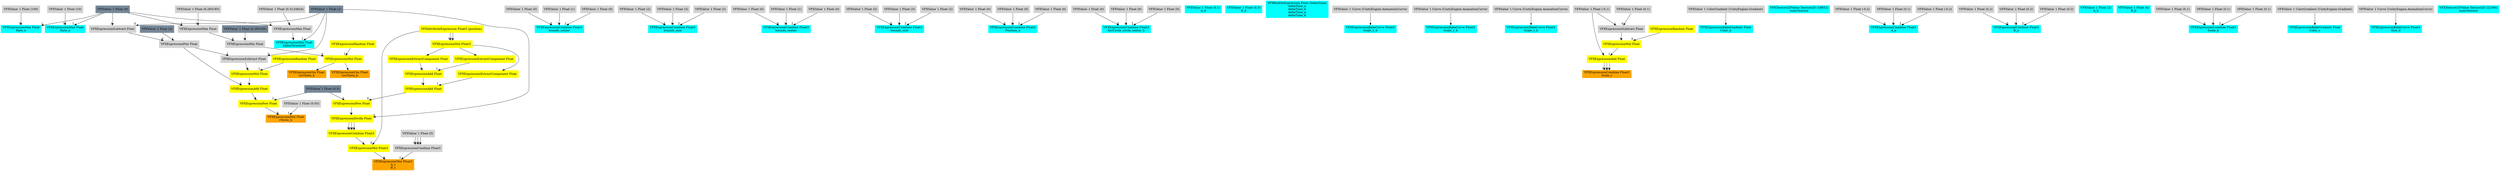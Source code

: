 digraph G {
node0 [shape="box" color="cyan" style="filled" label="VFXExpressionMax Float
Rate_a"]
node1 [shape="box" color="lightgray" style="filled" label="VFXValue`1 Float (100)"]
node2 [shape="box" color="lightslategray" style="filled" label="VFXValue`1 Float (0)"]
node3 [shape="box" color="cyan" style="filled" label="VFXExpressionCombine Float3
bounds_center"]
node4 [shape="box" color="lightgray" style="filled" label="VFXValue`1 Float (0)"]
node5 [shape="box" color="lightgray" style="filled" label="VFXValue`1 Float (1)"]
node6 [shape="box" color="lightgray" style="filled" label="VFXValue`1 Float (0)"]
node7 [shape="box" color="cyan" style="filled" label="VFXExpressionCombine Float3
bounds_size"]
node8 [shape="box" color="lightgray" style="filled" label="VFXValue`1 Float (2)"]
node9 [shape="box" color="lightgray" style="filled" label="VFXValue`1 Float (3)"]
node10 [shape="box" color="lightgray" style="filled" label="VFXValue`1 Float (2)"]
node11 [shape="box" color="cyan" style="filled" label="VFXExpressionMax Float
Rate_a"]
node12 [shape="box" color="lightgray" style="filled" label="VFXValue`1 Float (10)"]
node13 [shape="box" color="cyan" style="filled" label="VFXExpressionCombine Float3
bounds_center"]
node14 [shape="box" color="lightgray" style="filled" label="VFXValue`1 Float (0)"]
node15 [shape="box" color="lightgray" style="filled" label="VFXValue`1 Float (1)"]
node16 [shape="box" color="lightgray" style="filled" label="VFXValue`1 Float (0)"]
node17 [shape="box" color="cyan" style="filled" label="VFXExpressionCombine Float3
bounds_size"]
node18 [shape="box" color="lightgray" style="filled" label="VFXValue`1 Float (2)"]
node19 [shape="box" color="lightgray" style="filled" label="VFXValue`1 Float (3)"]
node20 [shape="box" color="lightgray" style="filled" label="VFXValue`1 Float (2)"]
node21 [shape="box" color="cyan" style="filled" label="VFXExpressionCombine Float3
Position_a"]
node22 [shape="box" color="lightgray" style="filled" label="VFXValue`1 Float (0)"]
node23 [shape="box" color="lightgray" style="filled" label="VFXValue`1 Float (0)"]
node24 [shape="box" color="lightgray" style="filled" label="VFXValue`1 Float (0)"]
node25 [shape="box" color="orange" style="filled" label="VFXExpressionMul Float
rNorm_b"]
node26 [shape="box" color="yellow" style="filled" label="VFXExpressionPow Float"]
node27 [shape="box" color="yellow" style="filled" label="VFXExpressionAdd Float"]
node28 [shape="box" color="lightgray" style="filled" label="VFXExpressionPow Float"]
node29 [shape="box" color="lightgray" style="filled" label="VFXExpressionSubtract Float"]
node30 [shape="box" color="lightslategray" style="filled" label="VFXValue`1 Float (1)"]
node31 [shape="box" color="lightslategray" style="filled" label="VFXValue`1 Float (2)"]
node32 [shape="box" color="yellow" style="filled" label="VFXExpressionMul Float"]
node33 [shape="box" color="lightgray" style="filled" label="VFXExpressionSubtract Float"]
node34 [shape="box" color="yellow" style="filled" label="VFXExpressionRandom Float"]
node35 [shape="box" color="lightslategray" style="filled" label="VFXValue`1 Float (0.5)"]
node36 [shape="box" color="lightgray" style="filled" label="VFXValue`1 Float (0.05)"]
node37 [shape="box" color="orange" style="filled" label="VFXExpressionSin Float
sinTheta_b"]
node38 [shape="box" color="yellow" style="filled" label="VFXExpressionMul Float"]
node39 [shape="box" color="lightgray" style="filled" label="VFXExpressionMin Float"]
node40 [shape="box" color="lightgray" style="filled" label="VFXExpressionMax Float"]
node41 [shape="box" color="lightgray" style="filled" label="VFXValue`1 Float (6.283185)"]
node42 [shape="box" color="lightslategray" style="filled" label="VFXValue`1 Float (6.283185)"]
node43 [shape="box" color="yellow" style="filled" label="VFXExpressionRandom Float"]
node44 [shape="box" color="orange" style="filled" label="VFXExpressionCos Float
cosTheta_b"]
node45 [shape="box" color="cyan" style="filled" label="VFXExpressionCombine Float3
ArcCircle_circle_center_b"]
node46 [shape="box" color="lightgray" style="filled" label="VFXValue`1 Float (0)"]
node47 [shape="box" color="lightgray" style="filled" label="VFXValue`1 Float (0)"]
node48 [shape="box" color="lightgray" style="filled" label="VFXValue`1 Float (0)"]
node49 [shape="box" color="orange" style="filled" label="VFXExpressionMul Float3
A_c
B_c"]
node50 [shape="box" color="yellow" style="filled" label="VFXExpressionMul Float3"]
node51 [shape="box" color="yellow" style="filled" label="VFXAttributeExpression Float3 (position)"]
node52 [shape="box" color="yellow" style="filled" label="VFXExpressionCombine Float3"]
node53 [shape="box" color="yellow" style="filled" label="VFXExpressionDivide Float"]
node54 [shape="box" color="yellow" style="filled" label="VFXExpressionPow Float"]
node55 [shape="box" color="yellow" style="filled" label="VFXExpressionAdd Float"]
node56 [shape="box" color="yellow" style="filled" label="VFXExpressionAdd Float"]
node57 [shape="box" color="yellow" style="filled" label="VFXExpressionExtractComponent Float"]
node58 [shape="box" color="yellow" style="filled" label="VFXExpressionMul Float3"]
node59 [shape="box" color="yellow" style="filled" label="VFXExpressionExtractComponent Float"]
node60 [shape="box" color="yellow" style="filled" label="VFXExpressionExtractComponent Float"]
node61 [shape="box" color="lightgray" style="filled" label="VFXExpressionCombine Float3"]
node62 [shape="box" color="lightgray" style="filled" label="VFXValue`1 Float (5)"]
node63 [shape="box" color="cyan" style="filled" label="VFXValue`1 Float (0.1)
A_d"]
node64 [shape="box" color="cyan" style="filled" label="VFXValue`1 Float (0.3)
B_d"]
node65 [shape="box" color="cyan" style="filled" label="VFXBuiltInExpression Float (DeltaTime)
deltaTime_a
deltaTime_b
deltaTime_a
deltaTime_b"]
node66 [shape="box" color="cyan" style="filled" label="VFXExpressionBakeCurve Float4
Scale_x_b"]
node67 [shape="box" color="lightgray" style="filled" label="VFXValue`1 Curve (UnityEngine.AnimationCurve)"]
node68 [shape="box" color="cyan" style="filled" label="VFXExpressionBakeCurve Float4
Scale_y_b"]
node69 [shape="box" color="lightgray" style="filled" label="VFXValue`1 Curve (UnityEngine.AnimationCurve)"]
node70 [shape="box" color="cyan" style="filled" label="VFXExpressionBakeCurve Float4
Scale_z_b"]
node71 [shape="box" color="lightgray" style="filled" label="VFXValue`1 Curve (UnityEngine.AnimationCurve)"]
node72 [shape="box" color="orange" style="filled" label="VFXExpressionCombine Float3
Scale_c"]
node73 [shape="box" color="yellow" style="filled" label="VFXExpressionAdd Float"]
node74 [shape="box" color="lightgray" style="filled" label="VFXValue`1 Float (-0.1)"]
node75 [shape="box" color="yellow" style="filled" label="VFXExpressionMul Float"]
node76 [shape="box" color="yellow" style="filled" label="VFXExpressionRandom Float"]
node77 [shape="box" color="lightgray" style="filled" label="VFXExpressionSubtract Float"]
node78 [shape="box" color="lightgray" style="filled" label="VFXValue`1 Float (0.1)"]
node79 [shape="box" color="cyan" style="filled" label="VFXExpressionBakeGradient Float
Color_d"]
node80 [shape="box" color="lightgray" style="filled" label="VFXValue`1 ColorGradient (UnityEngine.Gradient)"]
node81 [shape="box" color="cyan" style="filled" label="VFXExpressionMin Float
alphaThreshold"]
node82 [shape="box" color="lightgray" style="filled" label="VFXExpressionMax Float"]
node83 [shape="box" color="lightgray" style="filled" label="VFXValue`1 Float (0.3124824)"]
node84 [shape="box" color="cyan" style="filled" label="VFXTexture2DValue Texture2D (18852)
mainTexture"]
node85 [shape="box" color="cyan" style="filled" label="VFXExpressionCombine Float3
A_a"]
node86 [shape="box" color="lightgray" style="filled" label="VFXValue`1 Float (-0.2)"]
node87 [shape="box" color="lightgray" style="filled" label="VFXValue`1 Float (0.1)"]
node88 [shape="box" color="lightgray" style="filled" label="VFXValue`1 Float (-0.2)"]
node89 [shape="box" color="cyan" style="filled" label="VFXExpressionCombine Float3
B_a"]
node90 [shape="box" color="lightgray" style="filled" label="VFXValue`1 Float (0.2)"]
node91 [shape="box" color="lightgray" style="filled" label="VFXValue`1 Float (0.2)"]
node92 [shape="box" color="lightgray" style="filled" label="VFXValue`1 Float (0.2)"]
node93 [shape="box" color="cyan" style="filled" label="VFXValue`1 Float (2)
A_b"]
node94 [shape="box" color="cyan" style="filled" label="VFXValue`1 Float (4)
B_b"]
node95 [shape="box" color="cyan" style="filled" label="VFXExpressionCombine Float3
Scale_b"]
node96 [shape="box" color="lightgray" style="filled" label="VFXValue`1 Float (0.1)"]
node97 [shape="box" color="lightgray" style="filled" label="VFXValue`1 Float (0.1)"]
node98 [shape="box" color="lightgray" style="filled" label="VFXValue`1 Float (0.1)"]
node99 [shape="box" color="cyan" style="filled" label="VFXExpressionBakeGradient Float
Color_c"]
node100 [shape="box" color="lightgray" style="filled" label="VFXValue`1 ColorGradient (UnityEngine.Gradient)"]
node101 [shape="box" color="cyan" style="filled" label="VFXExpressionBakeCurve Float4
Size_d"]
node102 [shape="box" color="lightgray" style="filled" label="VFXValue`1 Curve (UnityEngine.AnimationCurve)"]
node103 [shape="box" color="cyan" style="filled" label="VFXTexture2DValue Texture2D (22394)
mainTexture"]
node1 -> node0 [headlabel="0"]
node2 -> node0 [headlabel="1"]
node4 -> node3 [headlabel="0"]
node5 -> node3 [headlabel="1"]
node6 -> node3 [headlabel="2"]
node8 -> node7 [headlabel="0"]
node9 -> node7 [headlabel="1"]
node10 -> node7 [headlabel="2"]
node12 -> node11 [headlabel="0"]
node2 -> node11 [headlabel="1"]
node14 -> node13 [headlabel="0"]
node15 -> node13 [headlabel="1"]
node16 -> node13 [headlabel="2"]
node18 -> node17 [headlabel="0"]
node19 -> node17 [headlabel="1"]
node20 -> node17 [headlabel="2"]
node22 -> node21 [headlabel="0"]
node23 -> node21 [headlabel="1"]
node24 -> node21 [headlabel="2"]
node26 -> node25 [headlabel="0"]
node36 -> node25 [headlabel="1"]
node27 -> node26 [headlabel="0"]
node35 -> node26 [headlabel="1"]
node28 -> node27 [headlabel="0"]
node32 -> node27 [headlabel="1"]
node29 -> node28 [headlabel="0"]
node31 -> node28 [headlabel="1"]
node30 -> node29 [headlabel="0"]
node2 -> node29 [headlabel="1"]
node33 -> node32 [headlabel="0"]
node34 -> node32 [headlabel="1"]
node30 -> node33 [headlabel="0"]
node28 -> node33 [headlabel="1"]
node38 -> node37 
node39 -> node38 [headlabel="0"]
node43 -> node38 [headlabel="1"]
node40 -> node39 [headlabel="0"]
node42 -> node39 [headlabel="1"]
node41 -> node40 [headlabel="0"]
node2 -> node40 [headlabel="1"]
node38 -> node44 
node46 -> node45 [headlabel="0"]
node47 -> node45 [headlabel="1"]
node48 -> node45 [headlabel="2"]
node50 -> node49 [headlabel="0"]
node61 -> node49 [headlabel="1"]
node51 -> node50 [headlabel="0"]
node52 -> node50 [headlabel="1"]
node53 -> node52 [headlabel="0"]
node53 -> node52 [headlabel="1"]
node53 -> node52 [headlabel="2"]
node30 -> node53 [headlabel="0"]
node54 -> node53 [headlabel="1"]
node55 -> node54 [headlabel="0"]
node35 -> node54 [headlabel="1"]
node56 -> node55 [headlabel="0"]
node60 -> node55 [headlabel="1"]
node57 -> node56 [headlabel="0"]
node59 -> node56 [headlabel="1"]
node58 -> node57 
node51 -> node58 [headlabel="0"]
node51 -> node58 [headlabel="1"]
node58 -> node59 
node58 -> node60 
node62 -> node61 [headlabel="0"]
node62 -> node61 [headlabel="1"]
node62 -> node61 [headlabel="2"]
node67 -> node66 
node69 -> node68 
node71 -> node70 
node73 -> node72 [headlabel="0"]
node73 -> node72 [headlabel="1"]
node73 -> node72 [headlabel="2"]
node74 -> node73 [headlabel="0"]
node75 -> node73 [headlabel="1"]
node76 -> node75 [headlabel="0"]
node77 -> node75 [headlabel="1"]
node78 -> node77 [headlabel="0"]
node74 -> node77 [headlabel="1"]
node80 -> node79 
node82 -> node81 [headlabel="0"]
node30 -> node81 [headlabel="1"]
node83 -> node82 [headlabel="0"]
node2 -> node82 [headlabel="1"]
node86 -> node85 [headlabel="0"]
node87 -> node85 [headlabel="1"]
node88 -> node85 [headlabel="2"]
node90 -> node89 [headlabel="0"]
node91 -> node89 [headlabel="1"]
node92 -> node89 [headlabel="2"]
node96 -> node95 [headlabel="0"]
node97 -> node95 [headlabel="1"]
node98 -> node95 [headlabel="2"]
node100 -> node99 
node102 -> node101 
}
